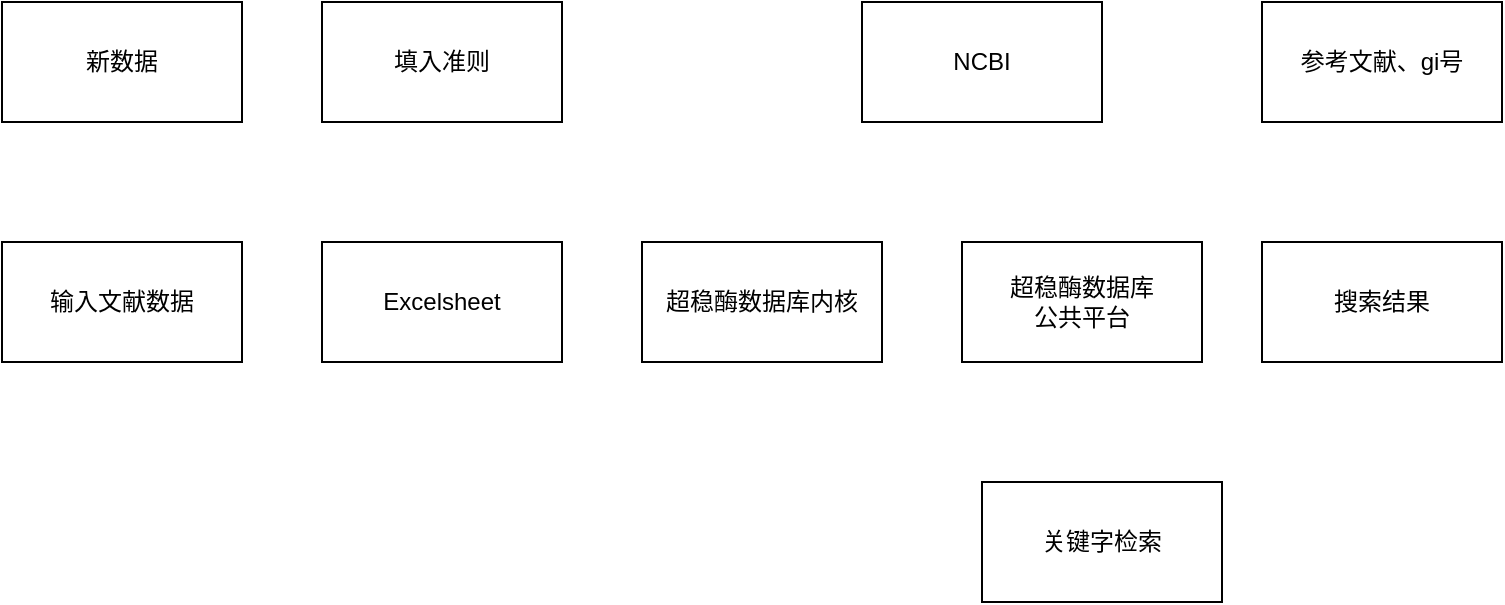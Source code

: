 <mxfile version="14.4.3" type="github">
  <diagram id="4_XSI-4u797SFjCIBZUm" name="Page-1">
    <mxGraphModel dx="1038" dy="580" grid="1" gridSize="10" guides="1" tooltips="1" connect="1" arrows="1" fold="1" page="1" pageScale="1" pageWidth="827" pageHeight="1169" math="0" shadow="0">
      <root>
        <mxCell id="0" />
        <mxCell id="1" parent="0" />
        <mxCell id="xufA07_AUJWJ9oQqkF4s-1" value="输入文献数据" style="rounded=0;whiteSpace=wrap;html=1;" vertex="1" parent="1">
          <mxGeometry x="30" y="180" width="120" height="60" as="geometry" />
        </mxCell>
        <mxCell id="xufA07_AUJWJ9oQqkF4s-2" value="Excelsheet" style="rounded=0;whiteSpace=wrap;html=1;" vertex="1" parent="1">
          <mxGeometry x="190" y="180" width="120" height="60" as="geometry" />
        </mxCell>
        <mxCell id="xufA07_AUJWJ9oQqkF4s-3" value="超稳酶数据库内核" style="rounded=0;whiteSpace=wrap;html=1;" vertex="1" parent="1">
          <mxGeometry x="350" y="180" width="120" height="60" as="geometry" />
        </mxCell>
        <mxCell id="xufA07_AUJWJ9oQqkF4s-4" value="超稳酶数据库&lt;br&gt;公共平台" style="rounded=0;whiteSpace=wrap;html=1;" vertex="1" parent="1">
          <mxGeometry x="510" y="180" width="120" height="60" as="geometry" />
        </mxCell>
        <mxCell id="xufA07_AUJWJ9oQqkF4s-5" value="搜索结果" style="rounded=0;whiteSpace=wrap;html=1;" vertex="1" parent="1">
          <mxGeometry x="660" y="180" width="120" height="60" as="geometry" />
        </mxCell>
        <mxCell id="xufA07_AUJWJ9oQqkF4s-6" value="关键字检索" style="rounded=0;whiteSpace=wrap;html=1;" vertex="1" parent="1">
          <mxGeometry x="520" y="300" width="120" height="60" as="geometry" />
        </mxCell>
        <mxCell id="xufA07_AUJWJ9oQqkF4s-7" value="参考文献、gi号" style="rounded=0;whiteSpace=wrap;html=1;" vertex="1" parent="1">
          <mxGeometry x="660" y="60" width="120" height="60" as="geometry" />
        </mxCell>
        <mxCell id="xufA07_AUJWJ9oQqkF4s-8" value="NCBI" style="rounded=0;whiteSpace=wrap;html=1;" vertex="1" parent="1">
          <mxGeometry x="460" y="60" width="120" height="60" as="geometry" />
        </mxCell>
        <mxCell id="xufA07_AUJWJ9oQqkF4s-9" value="填入准则" style="rounded=0;whiteSpace=wrap;html=1;" vertex="1" parent="1">
          <mxGeometry x="190" y="60" width="120" height="60" as="geometry" />
        </mxCell>
        <mxCell id="xufA07_AUJWJ9oQqkF4s-10" value="新数据" style="rounded=0;whiteSpace=wrap;html=1;" vertex="1" parent="1">
          <mxGeometry x="30" y="60" width="120" height="60" as="geometry" />
        </mxCell>
      </root>
    </mxGraphModel>
  </diagram>
</mxfile>
